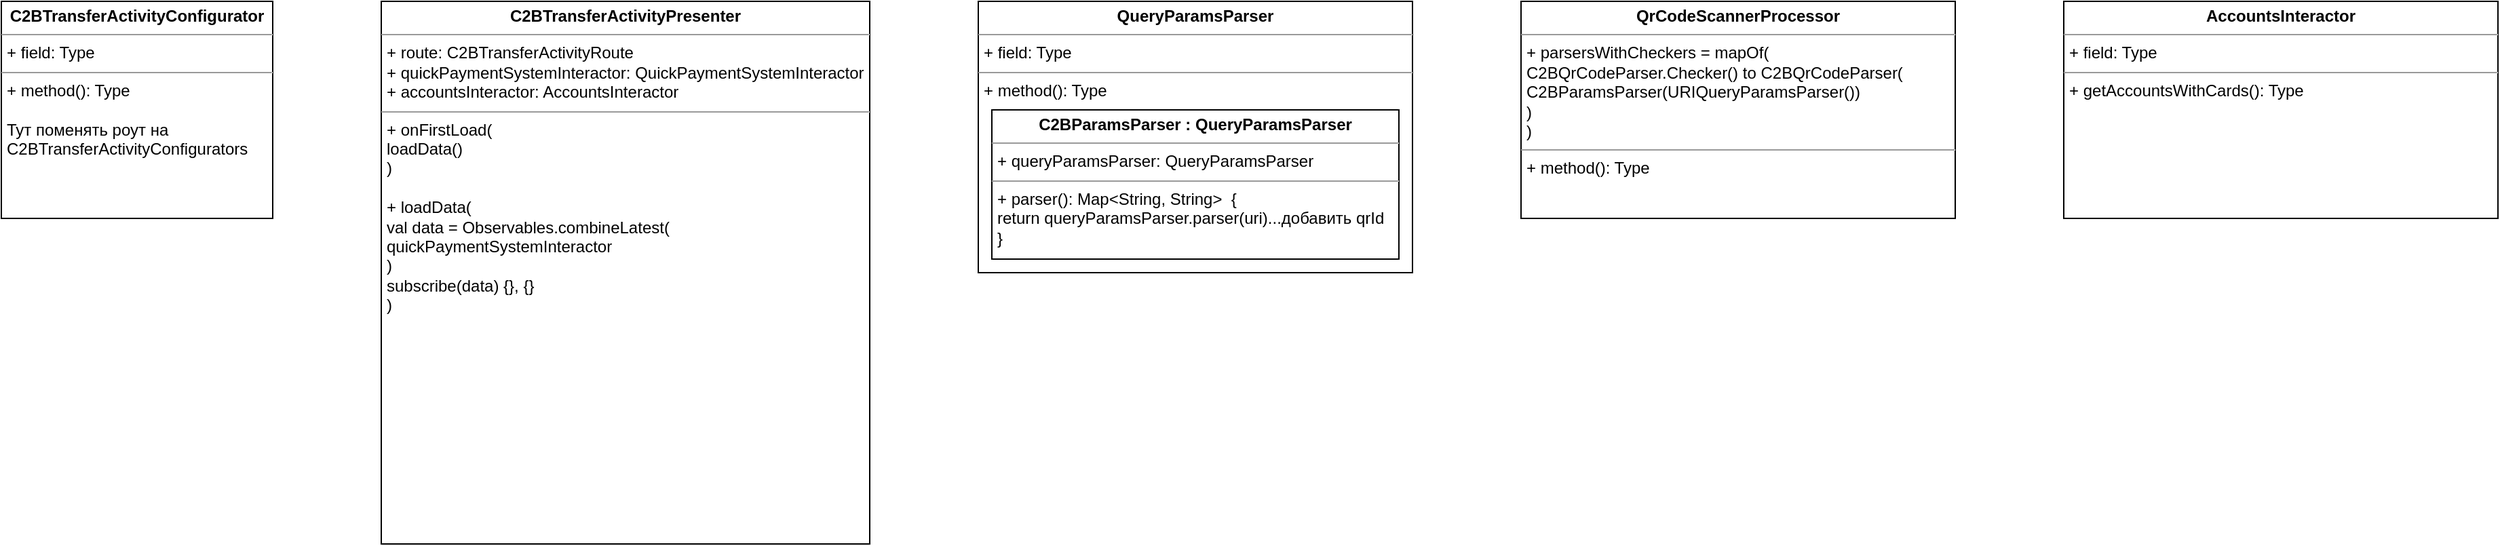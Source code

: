 <mxfile version="16.0.0" type="github">
  <diagram id="RPymvhG9yVo9L2ZZ0E7i" name="Page-1">
    <mxGraphModel dx="1888" dy="546" grid="1" gridSize="10" guides="1" tooltips="1" connect="1" arrows="1" fold="1" page="1" pageScale="1" pageWidth="850" pageHeight="1100" math="0" shadow="0">
      <root>
        <mxCell id="0" />
        <mxCell id="1" parent="0" />
        <mxCell id="SVV-N1L9WO0wmH_05Ipz-1" value="&lt;p style=&quot;margin: 0px ; margin-top: 4px ; text-align: center&quot;&gt;&lt;b&gt;C2BTransferActivityPresenter&lt;/b&gt;&lt;/p&gt;&lt;hr size=&quot;1&quot;&gt;&lt;p style=&quot;margin: 0px ; margin-left: 4px&quot;&gt;+ route: C2BTransferActivityRoute&lt;/p&gt;&lt;p style=&quot;margin: 0px ; margin-left: 4px&quot;&gt;+ quickPaymentSystemInteractor: QuickPaymentSystemInteractor&lt;/p&gt;&lt;p style=&quot;margin: 0px ; margin-left: 4px&quot;&gt;+ accountsInteractor: AccountsInteractor&lt;br&gt;&lt;/p&gt;&lt;hr size=&quot;1&quot;&gt;&lt;p style=&quot;margin: 0px ; margin-left: 4px&quot;&gt;+ onFirstLoad(&lt;/p&gt;&lt;p style=&quot;margin: 0px ; margin-left: 4px&quot;&gt;loadData()&lt;br&gt;&lt;/p&gt;&lt;p style=&quot;margin: 0px ; margin-left: 4px&quot;&gt;)&lt;/p&gt;&lt;p style=&quot;margin: 0px ; margin-left: 4px&quot;&gt;&lt;br&gt;&lt;/p&gt;&lt;p style=&quot;margin: 0px ; margin-left: 4px&quot;&gt;+ loadData(&lt;/p&gt;&lt;p style=&quot;margin: 0px ; margin-left: 4px&quot;&gt;val data = Observables.combineLatest(&lt;/p&gt;&lt;p style=&quot;margin: 0px ; margin-left: 4px&quot;&gt;quickPaymentSystemInteractor&lt;br&gt;&lt;/p&gt;&lt;p style=&quot;margin: 0px ; margin-left: 4px&quot;&gt;)&lt;br&gt;&lt;/p&gt;&lt;p style=&quot;margin: 0px ; margin-left: 4px&quot;&gt;subscribe(data) {}, {}&lt;br&gt;&lt;/p&gt;&lt;p style=&quot;margin: 0px ; margin-left: 4px&quot;&gt;)&lt;br&gt;&lt;/p&gt;" style="verticalAlign=top;align=left;overflow=fill;fontSize=12;fontFamily=Helvetica;html=1;" parent="1" vertex="1">
          <mxGeometry x="80" y="40" width="360" height="400" as="geometry" />
        </mxCell>
        <mxCell id="AbpU-ptf_7mThMzYDW-v-1" value="&lt;p style=&quot;margin: 0px ; margin-top: 4px ; text-align: center&quot;&gt;&lt;b&gt;QueryParamsParser&lt;/b&gt;&lt;/p&gt;&lt;hr size=&quot;1&quot;&gt;&lt;p style=&quot;margin: 0px ; margin-left: 4px&quot;&gt;+ field: Type&lt;/p&gt;&lt;hr size=&quot;1&quot;&gt;&lt;p style=&quot;margin: 0px ; margin-left: 4px&quot;&gt;+ method(): Type&lt;/p&gt;" style="verticalAlign=top;align=left;overflow=fill;fontSize=12;fontFamily=Helvetica;html=1;" parent="1" vertex="1">
          <mxGeometry x="520" y="40" width="320" height="200" as="geometry" />
        </mxCell>
        <mxCell id="AbpU-ptf_7mThMzYDW-v-2" value="&lt;p style=&quot;margin: 0px ; margin-top: 4px ; text-align: center&quot;&gt;&lt;b&gt;C2BParamsParser : QueryParamsParser&lt;br&gt;&lt;/b&gt;&lt;/p&gt;&lt;hr size=&quot;1&quot;&gt;&lt;p style=&quot;margin: 0px ; margin-left: 4px&quot;&gt;+ queryParamsParser: QueryParamsParser&lt;/p&gt;&lt;hr size=&quot;1&quot;&gt;&lt;p style=&quot;margin: 0px ; margin-left: 4px&quot;&gt;+ parser(): Map&amp;lt;String, String&amp;gt;&amp;nbsp; {&lt;/p&gt;&lt;p style=&quot;margin: 0px ; margin-left: 4px&quot;&gt;&lt;span&gt; &lt;/span&gt;return queryParamsParser.parser(uri)...добавить qrId&lt;br&gt;&lt;/p&gt;&lt;p style=&quot;margin: 0px ; margin-left: 4px&quot;&gt;}&lt;br&gt;&lt;/p&gt;" style="verticalAlign=top;align=left;overflow=fill;fontSize=12;fontFamily=Helvetica;html=1;" parent="1" vertex="1">
          <mxGeometry x="530" y="120" width="300" height="110" as="geometry" />
        </mxCell>
        <mxCell id="AbpU-ptf_7mThMzYDW-v-3" value="&lt;p style=&quot;margin: 0px ; margin-top: 4px ; text-align: center&quot;&gt;&lt;b&gt;QrCodeScannerProcessor&lt;/b&gt;&lt;/p&gt;&lt;hr size=&quot;1&quot;&gt;&lt;p style=&quot;margin: 0px ; margin-left: 4px&quot;&gt;+ parsersWithCheckers = mapOf(&lt;/p&gt;&lt;p style=&quot;margin: 0px ; margin-left: 4px&quot;&gt;C2BQrCodeParser.Checker() to C2BQrCodeParser(&lt;/p&gt;&lt;p style=&quot;margin: 0px ; margin-left: 4px&quot;&gt;C2BParamsParser(URIQueryParamsParser())&lt;br&gt;&lt;/p&gt;&lt;p style=&quot;margin: 0px ; margin-left: 4px&quot;&gt;)&lt;br&gt;&lt;/p&gt;&lt;p style=&quot;margin: 0px ; margin-left: 4px&quot;&gt;)&lt;br&gt;&lt;/p&gt;&lt;hr size=&quot;1&quot;&gt;&lt;p style=&quot;margin: 0px ; margin-left: 4px&quot;&gt;+ method(): Type&lt;/p&gt;" style="verticalAlign=top;align=left;overflow=fill;fontSize=12;fontFamily=Helvetica;html=1;" parent="1" vertex="1">
          <mxGeometry x="920" y="40" width="320" height="160" as="geometry" />
        </mxCell>
        <mxCell id="AbpU-ptf_7mThMzYDW-v-4" value="&lt;p style=&quot;margin: 0px ; margin-top: 4px ; text-align: center&quot;&gt;&lt;b&gt;C2BTransferActivityConfigurator&lt;/b&gt;&lt;/p&gt;&lt;hr size=&quot;1&quot;&gt;&lt;p style=&quot;margin: 0px ; margin-left: 4px&quot;&gt;+ field: Type&lt;/p&gt;&lt;hr size=&quot;1&quot;&gt;&lt;p style=&quot;margin: 0px ; margin-left: 4px&quot;&gt;+ method(): Type&lt;/p&gt;&lt;p style=&quot;margin: 0px ; margin-left: 4px&quot;&gt;&lt;br&gt;&lt;/p&gt;&lt;p style=&quot;margin: 0px ; margin-left: 4px&quot;&gt;Тут поменять роут на &lt;br&gt;&lt;/p&gt;&lt;p style=&quot;margin: 0px ; margin-left: 4px&quot;&gt;C2BTransferActivityConfigurators&lt;br&gt;&lt;/p&gt;" style="verticalAlign=top;align=left;overflow=fill;fontSize=12;fontFamily=Helvetica;html=1;" parent="1" vertex="1">
          <mxGeometry x="-200" y="40" width="200" height="160" as="geometry" />
        </mxCell>
        <mxCell id="AbpU-ptf_7mThMzYDW-v-5" value="&lt;p style=&quot;margin: 0px ; margin-top: 4px ; text-align: center&quot;&gt;&lt;b&gt;AccountsInteractor&lt;/b&gt;&lt;/p&gt;&lt;hr size=&quot;1&quot;&gt;&lt;p style=&quot;margin: 0px ; margin-left: 4px&quot;&gt;+ field: Type&lt;/p&gt;&lt;hr size=&quot;1&quot;&gt;&lt;p style=&quot;margin: 0px ; margin-left: 4px&quot;&gt;+ getAccountsWithCards(): Type&lt;/p&gt;" style="verticalAlign=top;align=left;overflow=fill;fontSize=12;fontFamily=Helvetica;html=1;" parent="1" vertex="1">
          <mxGeometry x="1320" y="40" width="320" height="160" as="geometry" />
        </mxCell>
      </root>
    </mxGraphModel>
  </diagram>
</mxfile>
